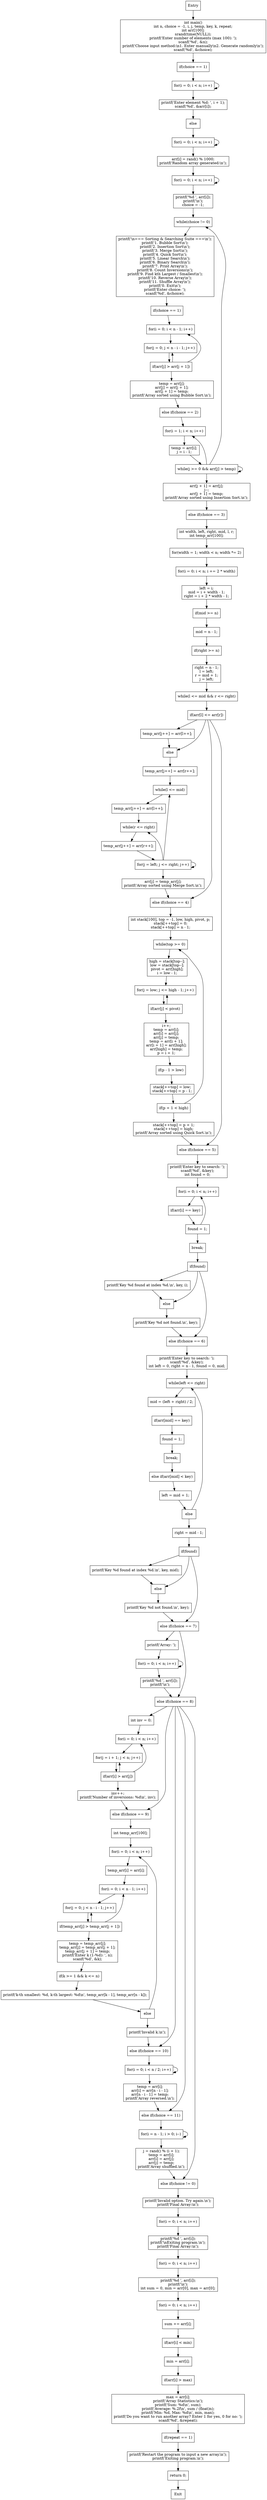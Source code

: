 digraph CFG {
  0 [label="Entry", shape=box];
  1 [label="int main()
int n, choice = -1, i, j, temp, key, k, repeat;
int arr[100];
srand(time(NULL));
printf(&#x27;Enter number of elements (max 100): &#x27;);
scanf(&#x27;%d&#x27;, &amp;n);
printf(&#x27;Choose input method:\\n1. Enter manually\\n2. Generate randomly\\n&#x27;);
scanf(&#x27;%d&#x27;, &amp;choice);", shape=box];
  2 [label="if(choice == 1)", shape=box];
  3 [label="for(i = 0; i &lt; n; i++)", shape=box];
  4 [label="printf(&#x27;Enter element %d: &#x27;, i + 1);
scanf(&#x27;%d&#x27;, &amp;arr[i]);", shape=box];
  5 [label="else", shape=box];
  6 [label="for(i = 0; i &lt; n; i++)", shape=box];
  7 [label="arr[i] = rand() % 1000;
printf(&#x27;Random array generated:\\n&#x27;);", shape=box];
  8 [label="for(i = 0; i &lt; n; i++)", shape=box];
  9 [label="printf(&#x27;%d &#x27;, arr[i]);
printf(&#x27;\\n&#x27;);
choice = -1;", shape=box];
  10 [label="while(choice != 0)", shape=box];
  11 [label="printf(&#x27;\\n=== Sorting &amp; Searching Suite ===\\n&#x27;);
printf(&#x27;1. Bubble Sort\\n&#x27;);
printf(&#x27;2. Insertion Sort\\n&#x27;);
printf(&#x27;3. Merge Sort\\n&#x27;);
printf(&#x27;4. Quick Sort\\n&#x27;);
printf(&#x27;5. Linear Search\\n&#x27;);
printf(&#x27;6. Binary Search\\n&#x27;);
printf(&#x27;7. Print Array\\n&#x27;);
printf(&#x27;8. Count Inversions\\n&#x27;);
printf(&#x27;9. Find kth Largest / Smallest\\n&#x27;);
printf(&#x27;10. Reverse Array\\n&#x27;);
printf(&#x27;11. Shuffle Array\\n&#x27;);
printf(&#x27;0. Exit\\n&#x27;);
printf(&#x27;Enter choice: &#x27;);
scanf(&#x27;%d&#x27;, &amp;choice);", shape=box];
  12 [label="if(choice == 1)", shape=box];
  13 [label="for(i = 0; i &lt; n - 1; i++)", shape=box];
  14 [label="for(j = 0; j &lt; n - i - 1; j++)", shape=box];
  15 [label="if(arr[j] &gt; arr[j + 1])", shape=box];
  16 [label="temp = arr[j];
arr[j] = arr[j + 1];
arr[j + 1] = temp;
printf(&#x27;Array sorted using Bubble Sort.\\n&#x27;);", shape=box];
  17 [label="else if(choice == 2)", shape=box];
  18 [label="for(i = 1; i &lt; n; i++)", shape=box];
  19 [label="temp = arr[i];
j = i - 1;", shape=box];
  20 [label="while(j &gt;= 0 &amp;&amp; arr[j] &gt; temp)", shape=box];
  21 [label="arr[j + 1] = arr[j];
j--;
arr[j + 1] = temp;
printf(&#x27;Array sorted using Insertion Sort.\\n&#x27;);", shape=box];
  22 [label="else if(choice == 3)", shape=box];
  23 [label="int width, left, right, mid, l, r;
int temp_arr[100];", shape=box];
  24 [label="for(width = 1; width &lt; n; width *= 2)", shape=box];
  25 [label="for(i = 0; i &lt; n; i += 2 * width)", shape=box];
  26 [label="left = i;
mid = i + width - 1;
right = i + 2 * width - 1;", shape=box];
  27 [label="if(mid &gt;= n)", shape=box];
  28 [label="mid = n - 1;", shape=box];
  29 [label="if(right &gt;= n)", shape=box];
  30 [label="right = n - 1;
l = left;
r = mid + 1;
j = left;", shape=box];
  31 [label="while(l &lt;= mid &amp;&amp; r &lt;= right)", shape=box];
  32 [label="if(arr[l] &lt;= arr[r])", shape=box];
  33 [label="temp_arr[j++] = arr[l++];", shape=box];
  34 [label="else", shape=box];
  35 [label="temp_arr[j++] = arr[r++];", shape=box];
  36 [label="while(l &lt;= mid)", shape=box];
  37 [label="temp_arr[j++] = arr[l++];", shape=box];
  38 [label="while(r &lt;= right)", shape=box];
  39 [label="temp_arr[j++] = arr[r++];", shape=box];
  40 [label="for(j = left; j &lt;= right; j++)", shape=box];
  41 [label="arr[j] = temp_arr[j];
printf(&#x27;Array sorted using Merge Sort.\\n&#x27;);", shape=box];
  42 [label="else if(choice == 4)", shape=box];
  43 [label="int stack[100], top = -1, low, high, pivot, p;
stack[++top] = 0;
stack[++top] = n - 1;", shape=box];
  44 [label="while(top &gt;= 0)", shape=box];
  45 [label="high = stack[top--];
low = stack[top--];
pivot = arr[high];
i = low - 1;", shape=box];
  46 [label="for(j = low; j &lt;= high - 1; j++)", shape=box];
  47 [label="if(arr[j] &lt; pivot)", shape=box];
  48 [label="i++;
temp = arr[i];
arr[i] = arr[j];
arr[j] = temp;
temp = arr[i + 1];
arr[i + 1] = arr[high];
arr[high] = temp;
p = i + 1;", shape=box];
  49 [label="if(p - 1 &gt; low)", shape=box];
  50 [label="stack[++top] = low;
stack[++top] = p - 1;", shape=box];
  51 [label="if(p + 1 &lt; high)", shape=box];
  52 [label="stack[++top] = p + 1;
stack[++top] = high;
printf(&#x27;Array sorted using Quick Sort.\\n&#x27;);", shape=box];
  53 [label="else if(choice == 5)", shape=box];
  54 [label="printf(&#x27;Enter key to search: &#x27;);
scanf(&#x27;%d&#x27;, &amp;key);
int found = 0;", shape=box];
  55 [label="for(i = 0; i &lt; n; i++)", shape=box];
  56 [label="if(arr[i] == key)", shape=box];
  57 [label="found = 1;", shape=box];
  58 [label="break;", shape=box];
  59 [label="if(found)", shape=box];
  60 [label="printf(&#x27;Key %d found at index %d.\\n&#x27;, key, i);", shape=box];
  61 [label="else", shape=box];
  62 [label="printf(&#x27;Key %d not found.\\n&#x27;, key);", shape=box];
  63 [label="else if(choice == 6)", shape=box];
  64 [label="printf(&#x27;Enter key to search: &#x27;);
scanf(&#x27;%d&#x27;, &amp;key);
int left = 0, right = n - 1, found = 0, mid;", shape=box];
  65 [label="while(left &lt;= right)", shape=box];
  66 [label="mid = (left + right) / 2;", shape=box];
  67 [label="if(arr[mid] == key)", shape=box];
  68 [label="found = 1;", shape=box];
  69 [label="break;", shape=box];
  70 [label="else if(arr[mid] &lt; key)", shape=box];
  71 [label="left = mid + 1;", shape=box];
  72 [label="else", shape=box];
  73 [label="right = mid - 1;", shape=box];
  74 [label="if(found)", shape=box];
  75 [label="printf(&#x27;Key %d found at index %d.\\n&#x27;, key, mid);", shape=box];
  76 [label="else", shape=box];
  77 [label="printf(&#x27;Key %d not found.\\n&#x27;, key);", shape=box];
  78 [label="else if(choice == 7)", shape=box];
  79 [label="printf(&#x27;Array: &#x27;);", shape=box];
  80 [label="for(i = 0; i &lt; n; i++)", shape=box];
  81 [label="printf(&#x27;%d &#x27;, arr[i]);
printf(&#x27;\\n&#x27;);", shape=box];
  82 [label="else if(choice == 8)", shape=box];
  83 [label="int inv = 0;", shape=box];
  84 [label="for(i = 0; i &lt; n; i++)", shape=box];
  85 [label="for(j = i + 1; j &lt; n; j++)", shape=box];
  86 [label="if(arr[i] &gt; arr[j])", shape=box];
  87 [label="inv++;
printf(&#x27;Number of inversions: %d\\n&#x27;, inv);", shape=box];
  88 [label="else if(choice == 9)", shape=box];
  89 [label="int temp_arr[100];", shape=box];
  90 [label="for(i = 0; i &lt; n; i++)", shape=box];
  91 [label="temp_arr[i] = arr[i];", shape=box];
  92 [label="for(i = 0; i &lt; n - 1; i++)", shape=box];
  93 [label="for(j = 0; j &lt; n - i - 1; j++)", shape=box];
  94 [label="if(temp_arr[j] &gt; temp_arr[j + 1])", shape=box];
  95 [label="temp = temp_arr[j];
temp_arr[j] = temp_arr[j + 1];
temp_arr[j + 1] = temp;
printf(&#x27;Enter k (1-%d): &#x27;, n);
scanf(&#x27;%d&#x27;, &amp;k);", shape=box];
  96 [label="if(k &gt;= 1 &amp;&amp; k &lt;= n)", shape=box];
  97 [label="printf(&#x27;k-th smallest: %d, k-th largest: %d\\n&#x27;, temp_arr[k - 1], temp_arr[n - k]);", shape=box];
  98 [label="else", shape=box];
  99 [label="printf(&#x27;Invalid k.\\n&#x27;);", shape=box];
  100 [label="else if(choice == 10)", shape=box];
  101 [label="for(i = 0; i &lt; n / 2; i++)", shape=box];
  102 [label="temp = arr[i];
arr[i] = arr[n - i - 1];
arr[n - i - 1] = temp;
printf(&#x27;Array reversed.\\n&#x27;);", shape=box];
  103 [label="else if(choice == 11)", shape=box];
  104 [label="for(i = n - 1; i &gt; 0; i--)", shape=box];
  105 [label="j = rand() % (i + 1);
temp = arr[i];
arr[i] = arr[j];
arr[j] = temp;
printf(&#x27;Array shuffled.\\n&#x27;);", shape=box];
  106 [label="else if(choice != 0)", shape=box];
  107 [label="printf(&#x27;Invalid option. Try again.\\n&#x27;);
printf(&#x27;Final Array:\\n&#x27;);", shape=box];
  108 [label="for(i = 0; i &lt; n; i++)", shape=box];
  109 [label="printf(&#x27;%d &#x27;, arr[i]);
printf(&#x27;\\nExiting program.\\n&#x27;);
printf(&#x27;Final Array:\\n&#x27;);", shape=box];
  110 [label="for(i = 0; i &lt; n; i++)", shape=box];
  111 [label="printf(&#x27;%d &#x27;, arr[i]);
printf(&#x27;\\n&#x27;);
int sum = 0, min = arr[0], max = arr[0];", shape=box];
  112 [label="for(i = 0; i &lt; n; i++)", shape=box];
  113 [label="sum += arr[i];", shape=box];
  114 [label="if(arr[i] &lt; min)", shape=box];
  115 [label="min = arr[i];", shape=box];
  116 [label="if(arr[i] &gt; max)", shape=box];
  117 [label="max = arr[i];
printf(&#x27;Array Statistics:\\n&#x27;);
printf(&#x27;Sum: %d\\n&#x27;, sum);
printf(&#x27;Average: %.2f\\n&#x27;, sum / (float)n);
printf(&#x27;Min: %d, Max: %d\\n&#x27;, min, max);
printf(&#x27;Do you want to run another array? Enter 1 for yes, 0 for no: &#x27;);
scanf(&#x27;%d&#x27;, &amp;repeat);", shape=box];
  118 [label="if(repeat == 1)", shape=box];
  119 [label="printf(&#x27;Restart the program to input a new array.\\n&#x27;);
printf(&#x27;Exiting program.\\n&#x27;);", shape=box];
  120 [label="return 0;", shape=box];
  121 [label="Exit", shape=box];
  0 -> 1;
  1 -> 2;
  2 -> 3;
  3 -> 3;
  3 -> 4;
  4 -> 5;
  5 -> 6;
  6 -> 6;
  6 -> 7;
  7 -> 8;
  8 -> 8;
  8 -> 9;
  9 -> 10;
  10 -> 11;
  11 -> 12;
  12 -> 13;
  13 -> 14;
  14 -> 15;
  15 -> 14;
  15 -> 13;
  15 -> 16;
  16 -> 17;
  17 -> 18;
  18 -> 19;
  19 -> 20;
  20 -> 20;
  20 -> 18;
  20 -> 10;
  20 -> 21;
  21 -> 22;
  22 -> 23;
  23 -> 24;
  24 -> 25;
  25 -> 26;
  26 -> 27;
  27 -> 28;
  28 -> 29;
  29 -> 30;
  30 -> 31;
  31 -> 32;
  32 -> 33;
  32 -> 34;
  32 -> 42;
  32 -> 53;
  33 -> 34;
  34 -> 35;
  35 -> 36;
  36 -> 37;
  37 -> 38;
  38 -> 39;
  39 -> 40;
  40 -> 40;
  40 -> 38;
  40 -> 36;
  40 -> 41;
  41 -> 42;
  42 -> 43;
  43 -> 44;
  44 -> 45;
  45 -> 46;
  46 -> 47;
  47 -> 46;
  47 -> 48;
  48 -> 49;
  49 -> 50;
  50 -> 51;
  51 -> 44;
  51 -> 52;
  52 -> 53;
  53 -> 54;
  54 -> 55;
  55 -> 56;
  56 -> 57;
  57 -> 55;
  57 -> 58;
  58 -> 59;
  59 -> 60;
  59 -> 61;
  59 -> 63;
  60 -> 61;
  61 -> 62;
  62 -> 63;
  63 -> 64;
  64 -> 65;
  65 -> 66;
  66 -> 67;
  67 -> 68;
  68 -> 69;
  69 -> 70;
  70 -> 71;
  71 -> 72;
  72 -> 65;
  72 -> 73;
  73 -> 74;
  74 -> 75;
  74 -> 76;
  74 -> 78;
  75 -> 76;
  76 -> 77;
  77 -> 78;
  78 -> 79;
  78 -> 82;
  79 -> 80;
  80 -> 80;
  80 -> 81;
  81 -> 82;
  82 -> 83;
  82 -> 88;
  82 -> 100;
  82 -> 103;
  82 -> 106;
  83 -> 84;
  84 -> 85;
  85 -> 86;
  86 -> 85;
  86 -> 84;
  86 -> 87;
  87 -> 88;
  88 -> 89;
  89 -> 90;
  90 -> 91;
  91 -> 92;
  92 -> 93;
  93 -> 94;
  94 -> 93;
  94 -> 92;
  94 -> 95;
  95 -> 96;
  96 -> 97;
  97 -> 98;
  98 -> 90;
  98 -> 99;
  99 -> 100;
  100 -> 101;
  101 -> 101;
  101 -> 102;
  102 -> 103;
  103 -> 104;
  104 -> 104;
  104 -> 105;
  105 -> 106;
  106 -> 107;
  107 -> 108;
  108 -> 109;
  109 -> 110;
  110 -> 111;
  111 -> 112;
  112 -> 113;
  113 -> 114;
  114 -> 115;
  115 -> 116;
  116 -> 117;
  117 -> 118;
  118 -> 119;
  119 -> 120;
  120 -> 121;
}
